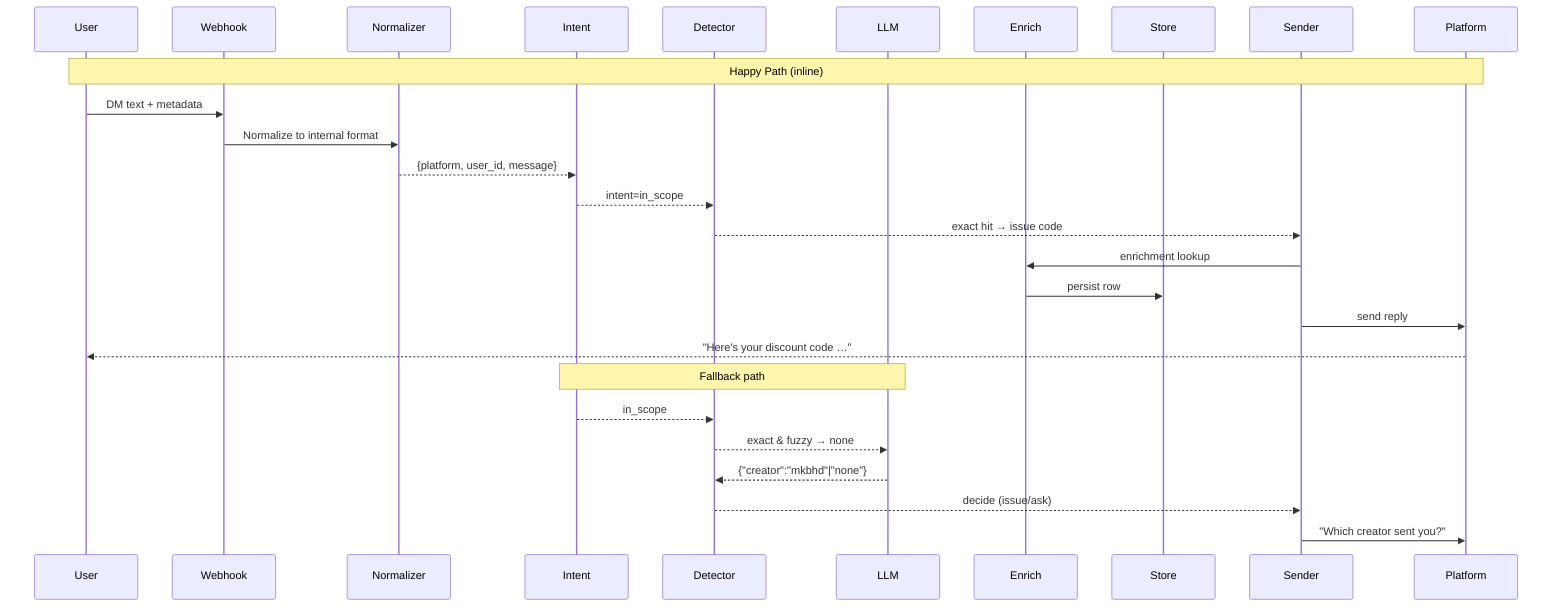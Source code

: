 sequenceDiagram
    participant User
    participant Webhook
    participant Normalizer
    participant Intent
    participant Detector
    participant LLM
    participant Enrich
    participant Store
    participant Sender
    participant Platform

    Note over User, Platform: Happy Path (inline)
    User->>Webhook: DM text + metadata
    Webhook->>Normalizer: Normalize to internal format
    Normalizer-->>Intent: {platform, user_id, message}
    Intent-->>Detector: intent=in_scope
    Detector-->>Sender: exact hit → issue code
    Sender->>Enrich: enrichment lookup
    Enrich->>Store: persist row
    Sender->>Platform: send reply
    Platform-->>User: "Here's your discount code …"

    Note over Intent, LLM: Fallback path
    Intent-->>Detector: in_scope
    Detector-->>LLM: exact & fuzzy → none
    LLM-->>Detector: {"creator":"mkbhd"|"none"}
    Detector-->>Sender: decide (issue/ask)
    Sender->>Platform: "Which creator sent you?"
